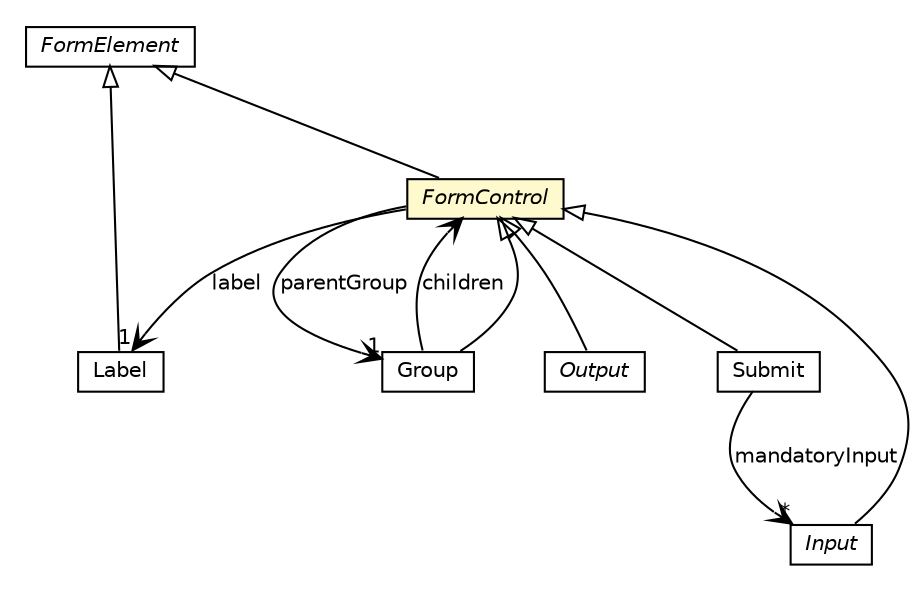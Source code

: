 #!/usr/local/bin/dot
#
# Class diagram 
# Generated by UMLGraph version R5_6-24-gf6e263 (http://www.umlgraph.org/)
#

digraph G {
	edge [fontname="Helvetica",fontsize=10,labelfontname="Helvetica",labelfontsize=10];
	node [fontname="Helvetica",fontsize=10,shape=plaintext];
	nodesep=0.25;
	ranksep=0.5;
	// org.universAAL.middleware.ui.rdf.Output
	c197137 [label=<<table title="org.universAAL.middleware.ui.rdf.Output" border="0" cellborder="1" cellspacing="0" cellpadding="2" port="p" href="./Output.html">
		<tr><td><table border="0" cellspacing="0" cellpadding="1">
<tr><td align="center" balign="center"><font face="Helvetica-Oblique"> Output </font></td></tr>
		</table></td></tr>
		</table>>, URL="./Output.html", fontname="Helvetica", fontcolor="black", fontsize=10.0];
	// org.universAAL.middleware.ui.rdf.Submit
	c197138 [label=<<table title="org.universAAL.middleware.ui.rdf.Submit" border="0" cellborder="1" cellspacing="0" cellpadding="2" port="p" href="./Submit.html">
		<tr><td><table border="0" cellspacing="0" cellpadding="1">
<tr><td align="center" balign="center"> Submit </td></tr>
		</table></td></tr>
		</table>>, URL="./Submit.html", fontname="Helvetica", fontcolor="black", fontsize=10.0];
	// org.universAAL.middleware.ui.rdf.Label
	c197143 [label=<<table title="org.universAAL.middleware.ui.rdf.Label" border="0" cellborder="1" cellspacing="0" cellpadding="2" port="p" href="./Label.html">
		<tr><td><table border="0" cellspacing="0" cellpadding="1">
<tr><td align="center" balign="center"> Label </td></tr>
		</table></td></tr>
		</table>>, URL="./Label.html", fontname="Helvetica", fontcolor="black", fontsize=10.0];
	// org.universAAL.middleware.ui.rdf.Group
	c197144 [label=<<table title="org.universAAL.middleware.ui.rdf.Group" border="0" cellborder="1" cellspacing="0" cellpadding="2" port="p" href="./Group.html">
		<tr><td><table border="0" cellspacing="0" cellpadding="1">
<tr><td align="center" balign="center"> Group </td></tr>
		</table></td></tr>
		</table>>, URL="./Group.html", fontname="Helvetica", fontcolor="black", fontsize=10.0];
	// org.universAAL.middleware.ui.rdf.FormElement
	c197145 [label=<<table title="org.universAAL.middleware.ui.rdf.FormElement" border="0" cellborder="1" cellspacing="0" cellpadding="2" port="p" href="./FormElement.html">
		<tr><td><table border="0" cellspacing="0" cellpadding="1">
<tr><td align="center" balign="center"><font face="Helvetica-Oblique"> FormElement </font></td></tr>
		</table></td></tr>
		</table>>, URL="./FormElement.html", fontname="Helvetica", fontcolor="black", fontsize=10.0];
	// org.universAAL.middleware.ui.rdf.FormControl
	c197146 [label=<<table title="org.universAAL.middleware.ui.rdf.FormControl" border="0" cellborder="1" cellspacing="0" cellpadding="2" port="p" bgcolor="lemonChiffon" href="./FormControl.html">
		<tr><td><table border="0" cellspacing="0" cellpadding="1">
<tr><td align="center" balign="center"><font face="Helvetica-Oblique"> FormControl </font></td></tr>
		</table></td></tr>
		</table>>, URL="./FormControl.html", fontname="Helvetica", fontcolor="black", fontsize=10.0];
	// org.universAAL.middleware.ui.rdf.Input
	c197147 [label=<<table title="org.universAAL.middleware.ui.rdf.Input" border="0" cellborder="1" cellspacing="0" cellpadding="2" port="p" href="./Input.html">
		<tr><td><table border="0" cellspacing="0" cellpadding="1">
<tr><td align="center" balign="center"><font face="Helvetica-Oblique"> Input </font></td></tr>
		</table></td></tr>
		</table>>, URL="./Input.html", fontname="Helvetica", fontcolor="black", fontsize=10.0];
	//org.universAAL.middleware.ui.rdf.Output extends org.universAAL.middleware.ui.rdf.FormControl
	c197146:p -> c197137:p [dir=back,arrowtail=empty];
	//org.universAAL.middleware.ui.rdf.Submit extends org.universAAL.middleware.ui.rdf.FormControl
	c197146:p -> c197138:p [dir=back,arrowtail=empty];
	// org.universAAL.middleware.ui.rdf.Submit NAVASSOC org.universAAL.middleware.ui.rdf.Input
	c197138:p -> c197147:p [taillabel="", label="mandatoryInput", headlabel="*", fontname="Helvetica", fontcolor="black", fontsize=10.0, color="black", arrowhead=open];
	//org.universAAL.middleware.ui.rdf.Label extends org.universAAL.middleware.ui.rdf.FormElement
	c197145:p -> c197143:p [dir=back,arrowtail=empty];
	//org.universAAL.middleware.ui.rdf.Group extends org.universAAL.middleware.ui.rdf.FormControl
	c197146:p -> c197144:p [dir=back,arrowtail=empty];
	// org.universAAL.middleware.ui.rdf.Group NAVASSOC org.universAAL.middleware.ui.rdf.FormControl
	c197144:p -> c197146:p [taillabel="", label="children", headlabel="*", fontname="Helvetica", fontcolor="black", fontsize=10.0, color="black", arrowhead=open];
	//org.universAAL.middleware.ui.rdf.FormControl extends org.universAAL.middleware.ui.rdf.FormElement
	c197145:p -> c197146:p [dir=back,arrowtail=empty];
	// org.universAAL.middleware.ui.rdf.FormControl NAVASSOC org.universAAL.middleware.ui.rdf.Label
	c197146:p -> c197143:p [taillabel="", label="label", headlabel="1", fontname="Helvetica", fontcolor="black", fontsize=10.0, color="black", arrowhead=open];
	// org.universAAL.middleware.ui.rdf.FormControl NAVASSOC org.universAAL.middleware.ui.rdf.Group
	c197146:p -> c197144:p [taillabel="", label="parentGroup", headlabel="1", fontname="Helvetica", fontcolor="black", fontsize=10.0, color="black", arrowhead=open];
	//org.universAAL.middleware.ui.rdf.Input extends org.universAAL.middleware.ui.rdf.FormControl
	c197146:p -> c197147:p [dir=back,arrowtail=empty];
}

